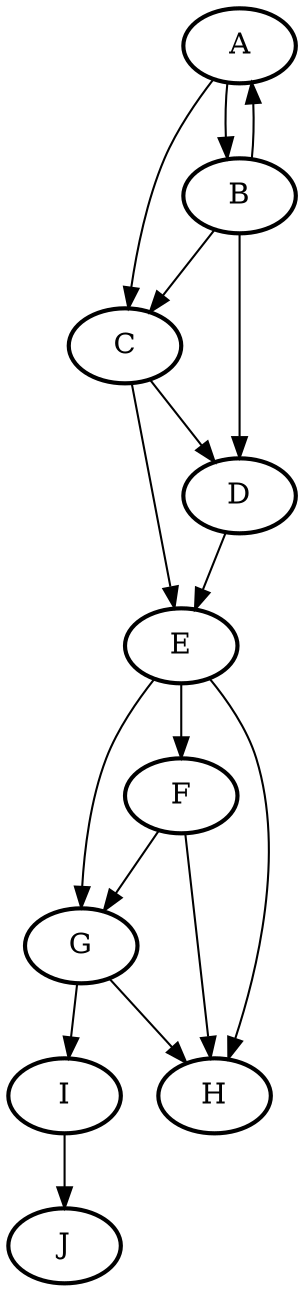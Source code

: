 digraph G {
    A[style="bold"];
    B[style="bold"];
    C[style="bold"];
    D[style="bold"];
    E[style="bold"];
    F[style="bold"];
    G[style="bold"];
    H[style="bold"];
    I[style="bold"];
    J[style="bold"];
    A -> B;
    A -> C;
    B -> A;
    B -> C;
    B -> D;
    C -> D;
    C -> E;
    D -> E;
    E -> F;
    E -> G;
    E -> H;
    F -> G;
    F -> H;
    G -> H;
    G -> I;
    I -> J;
}
